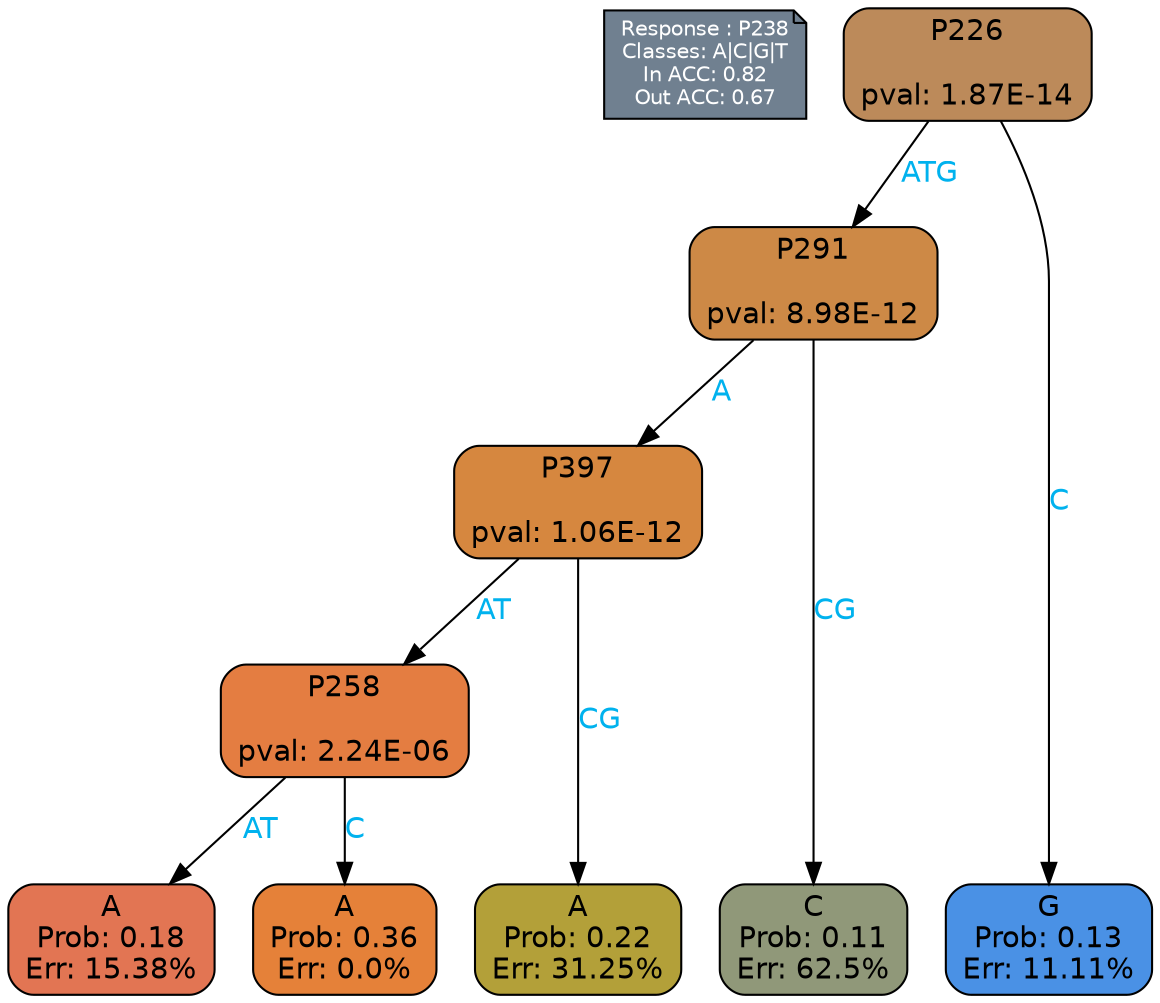 digraph Tree {
node [shape=box, style="filled, rounded", color="black", fontname=helvetica] ;
graph [ranksep=equally, splines=polylines, bgcolor=transparent, dpi=600] ;
edge [fontname=helvetica] ;
LEGEND [label="Response : P238
Classes: A|C|G|T
In ACC: 0.82
Out ACC: 0.67
",shape=note,align=left,style=filled,fillcolor="slategray",fontcolor="white",fontsize=10];1 [label="P226

pval: 1.87E-14", fillcolor="#bc8a5a"] ;
2 [label="P291

pval: 8.98E-12", fillcolor="#cd8946"] ;
3 [label="P397

pval: 1.06E-12", fillcolor="#d6873f"] ;
4 [label="P258

pval: 2.24E-06", fillcolor="#e47d41"] ;
5 [label="A
Prob: 0.18
Err: 15.38%", fillcolor="#e27553"] ;
6 [label="A
Prob: 0.36
Err: 0.0%", fillcolor="#e58139"] ;
7 [label="A
Prob: 0.22
Err: 31.25%", fillcolor="#b3a039"] ;
8 [label="C
Prob: 0.11
Err: 62.5%", fillcolor="#909879"] ;
9 [label="G
Prob: 0.13
Err: 11.11%", fillcolor="#4a91e5"] ;
1 -> 9 [label="C",fontcolor=deepskyblue2] ;
1 -> 2 [label="ATG",fontcolor=deepskyblue2] ;
2 -> 8 [label="CG",fontcolor=deepskyblue2] ;
2 -> 3 [label="A",fontcolor=deepskyblue2] ;
3 -> 4 [label="AT",fontcolor=deepskyblue2] ;
3 -> 7 [label="CG",fontcolor=deepskyblue2] ;
4 -> 5 [label="AT",fontcolor=deepskyblue2] ;
4 -> 6 [label="C",fontcolor=deepskyblue2] ;
{rank = same; 5;6;7;8;9;}{rank = same; LEGEND;1;}}